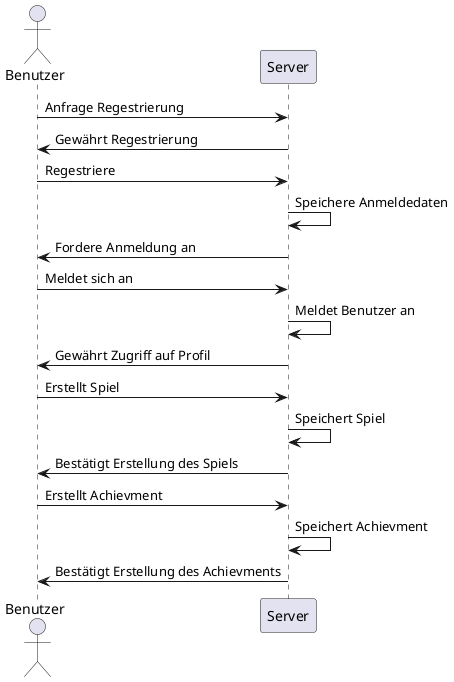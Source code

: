 @startuml
actor Benutzer
participant Server
Benutzer -> Server : Anfrage Regestrierung
Server -> Benutzer : Gewährt Regestrierung
Benutzer ->  Server : Regestriere 
Server -> Server : Speichere Anmeldedaten
Server -> Benutzer: Fordere Anmeldung an
Benutzer -> Server : Meldet sich an 
Server -> Server : Meldet Benutzer an
Server -> Benutzer : Gewährt Zugriff auf Profil
Benutzer -> Server : Erstellt Spiel 
Server -> Server : Speichert Spiel
Server -> Benutzer : Bestätigt Erstellung des Spiels
Benutzer -> Server : Erstellt Achievment
Server -> Server : Speichert Achievment
Server -> Benutzer : Bestätigt Erstellung des Achievments
@enduml